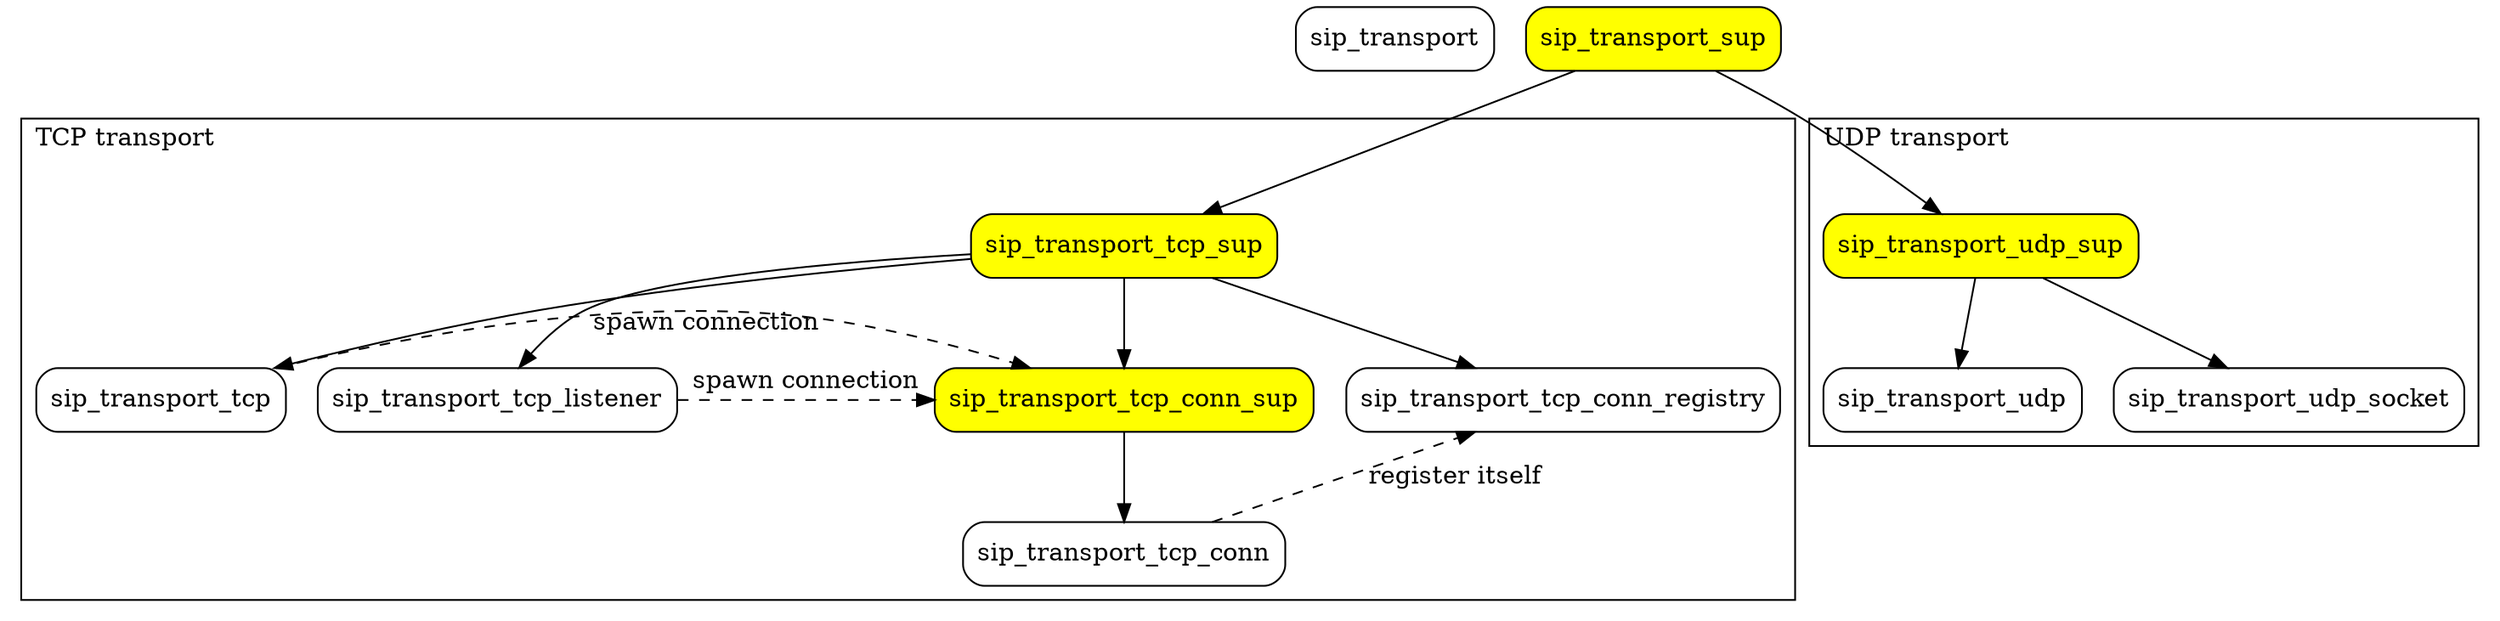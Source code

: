digraph transport_layer {
	graph [ rankdir = TB ];
	
	node [ shape = box, style = rounded ];	
	
	sip_transport;
	sip_transport_sup [ style = "filled, rounded", fillcolor = yellow ];
	
	subgraph cluster_tcp {
		style = "setlinewidth(1)";
		label = "TCP transport";
		labeljust = l;
		
		sip_transport_tcp_sup [ style = "filled, rounded", fillcolor = yellow ];
		sip_transport_tcp;
		sip_transport_tcp_listener;
		sip_transport_tcp_conn;
		sip_transport_tcp_conn_sup [ style = "filled, rounded", fillcolor = yellow ];
		sip_transport_tcp_conn_registry;
		
	};
	
	subgraph cluster_udp {
		style = "setlinewidth(1)";
		label = "UDP transport"
		labeljust = l;
		
		sip_transport_udp_sup [ style = "filled, rounded", fillcolor = yellow ];
		sip_transport_udp;
		sip_transport_udp_socket;
		
	}
	
	// Edges
	
	// Supervision tree
	sip_transport_sup -> sip_transport_udp_sup;
	sip_transport_sup -> sip_transport_tcp_sup;
	
	sip_transport_tcp_sup -> sip_transport_tcp_conn_sup;
	sip_transport_tcp_sup -> sip_transport_tcp_conn_registry;
	sip_transport_tcp_sup -> sip_transport_tcp_listener;
	sip_transport_tcp_sup -> sip_transport_tcp;
	
	
	sip_transport_tcp_conn_sup -> sip_transport_tcp_conn;
	
	sip_transport_udp_sup -> sip_transport_udp_socket;
	sip_transport_udp_sup -> sip_transport_udp;
	
	// Spawn tree 
	sip_transport_tcp          -> sip_transport_tcp_conn_sup 
		[style = "dashed", constraint = false, label = "spawn connection"];
		
	sip_transport_tcp_listener -> sip_transport_tcp_conn_sup 
		[style = "dashed", constraint = false, label = "spawn connection"];
		
	sip_transport_tcp_conn -> sip_transport_tcp_conn_registry 
		[style = "dashed", constraint = false, label = "register itself"];
}